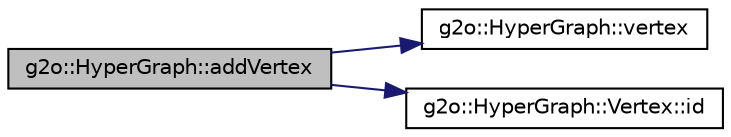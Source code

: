 digraph "g2o::HyperGraph::addVertex"
{
  edge [fontname="Helvetica",fontsize="10",labelfontname="Helvetica",labelfontsize="10"];
  node [fontname="Helvetica",fontsize="10",shape=record];
  rankdir="LR";
  Node17 [label="g2o::HyperGraph::addVertex",height=0.2,width=0.4,color="black", fillcolor="grey75", style="filled", fontcolor="black"];
  Node17 -> Node18 [color="midnightblue",fontsize="10",style="solid",fontname="Helvetica"];
  Node18 [label="g2o::HyperGraph::vertex",height=0.2,width=0.4,color="black", fillcolor="white", style="filled",URL="$classg2o_1_1_hyper_graph.html#ab07fe8bd9982a66ba34e83dff8317ea2",tooltip="returns a vertex id in the hyper-graph, or 0 if the vertex id is not present "];
  Node17 -> Node19 [color="midnightblue",fontsize="10",style="solid",fontname="Helvetica"];
  Node19 [label="g2o::HyperGraph::Vertex::id",height=0.2,width=0.4,color="black", fillcolor="white", style="filled",URL="$classg2o_1_1_hyper_graph_1_1_vertex.html#a48191960395856d1b686287489e53da3",tooltip="returns the id "];
}
